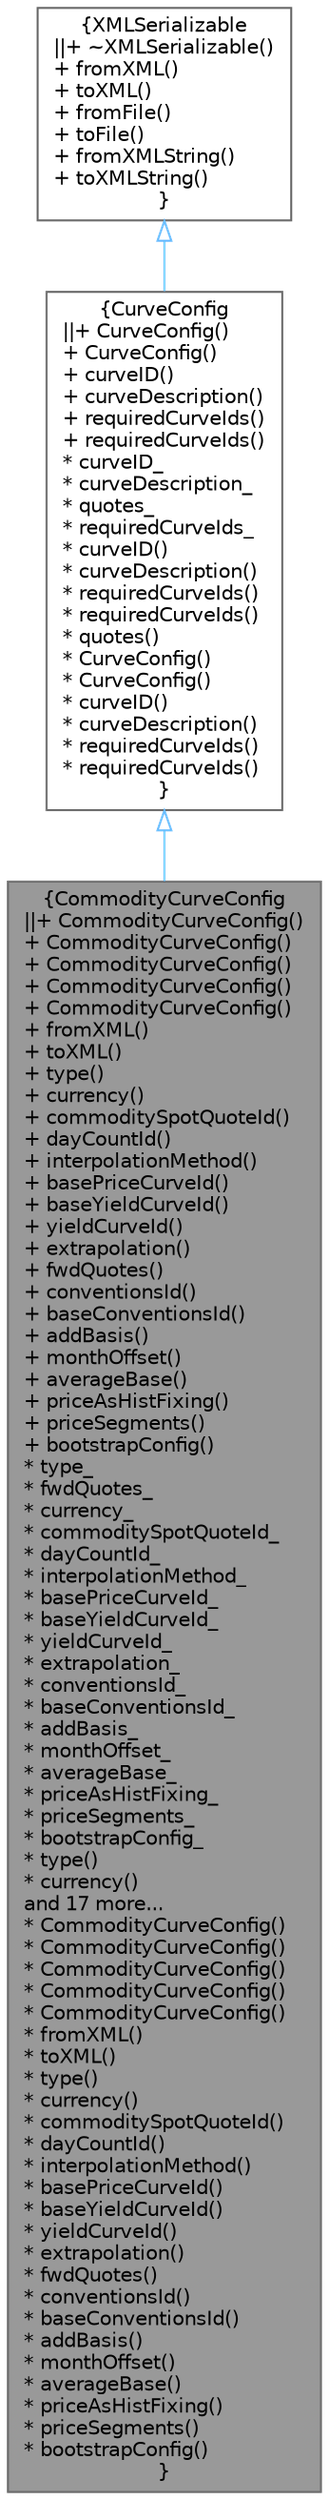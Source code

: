 digraph "CommodityCurveConfig"
{
 // INTERACTIVE_SVG=YES
 // LATEX_PDF_SIZE
  bgcolor="transparent";
  edge [fontname=Helvetica,fontsize=10,labelfontname=Helvetica,labelfontsize=10];
  node [fontname=Helvetica,fontsize=10,shape=box,height=0.2,width=0.4];
  Node1 [label="{CommodityCurveConfig\n||+ CommodityCurveConfig()\l+ CommodityCurveConfig()\l+ CommodityCurveConfig()\l+ CommodityCurveConfig()\l+ CommodityCurveConfig()\l+ fromXML()\l+ toXML()\l+ type()\l+ currency()\l+ commoditySpotQuoteId()\l+ dayCountId()\l+ interpolationMethod()\l+ basePriceCurveId()\l+ baseYieldCurveId()\l+ yieldCurveId()\l+ extrapolation()\l+ fwdQuotes()\l+ conventionsId()\l+ baseConventionsId()\l+ addBasis()\l+ monthOffset()\l+ averageBase()\l+ priceAsHistFixing()\l+ priceSegments()\l+ bootstrapConfig()\l* type_\l* fwdQuotes_\l* currency_\l* commoditySpotQuoteId_\l* dayCountId_\l* interpolationMethod_\l* basePriceCurveId_\l* baseYieldCurveId_\l* yieldCurveId_\l* extrapolation_\l* conventionsId_\l* baseConventionsId_\l* addBasis_\l* monthOffset_\l* averageBase_\l* priceAsHistFixing_\l* priceSegments_\l* bootstrapConfig_\l* type()\l* currency()\land 17 more...\l* CommodityCurveConfig()\l* CommodityCurveConfig()\l* CommodityCurveConfig()\l* CommodityCurveConfig()\l* CommodityCurveConfig()\l* fromXML()\l* toXML()\l* type()\l* currency()\l* commoditySpotQuoteId()\l* dayCountId()\l* interpolationMethod()\l* basePriceCurveId()\l* baseYieldCurveId()\l* yieldCurveId()\l* extrapolation()\l* fwdQuotes()\l* conventionsId()\l* baseConventionsId()\l* addBasis()\l* monthOffset()\l* averageBase()\l* priceAsHistFixing()\l* priceSegments()\l* bootstrapConfig()\l}",height=0.2,width=0.4,color="gray40", fillcolor="grey60", style="filled", fontcolor="black",tooltip="Commodity curve configuration."];
  Node2 -> Node1 [dir="back",color="steelblue1",style="solid",arrowtail="onormal"];
  Node2 [label="{CurveConfig\n||+ CurveConfig()\l+ CurveConfig()\l+ curveID()\l+ curveDescription()\l+ requiredCurveIds()\l+ requiredCurveIds()\l* curveID_\l* curveDescription_\l* quotes_\l* requiredCurveIds_\l* curveID()\l* curveDescription()\l* requiredCurveIds()\l* requiredCurveIds()\l* quotes()\l* CurveConfig()\l* CurveConfig()\l* curveID()\l* curveDescription()\l* requiredCurveIds()\l* requiredCurveIds()\l}",height=0.2,width=0.4,color="gray40", fillcolor="white", style="filled",URL="$classore_1_1data_1_1_curve_config.html",tooltip="Base curve configuration."];
  Node3 -> Node2 [dir="back",color="steelblue1",style="solid",arrowtail="onormal"];
  Node3 [label="{XMLSerializable\n||+ ~XMLSerializable()\l+ fromXML()\l+ toXML()\l+ fromFile()\l+ toFile()\l+ fromXMLString()\l+ toXMLString()\l}",height=0.2,width=0.4,color="gray40", fillcolor="white", style="filled",URL="$classore_1_1data_1_1_x_m_l_serializable.html",tooltip="Base class for all serializable classes."];
}
